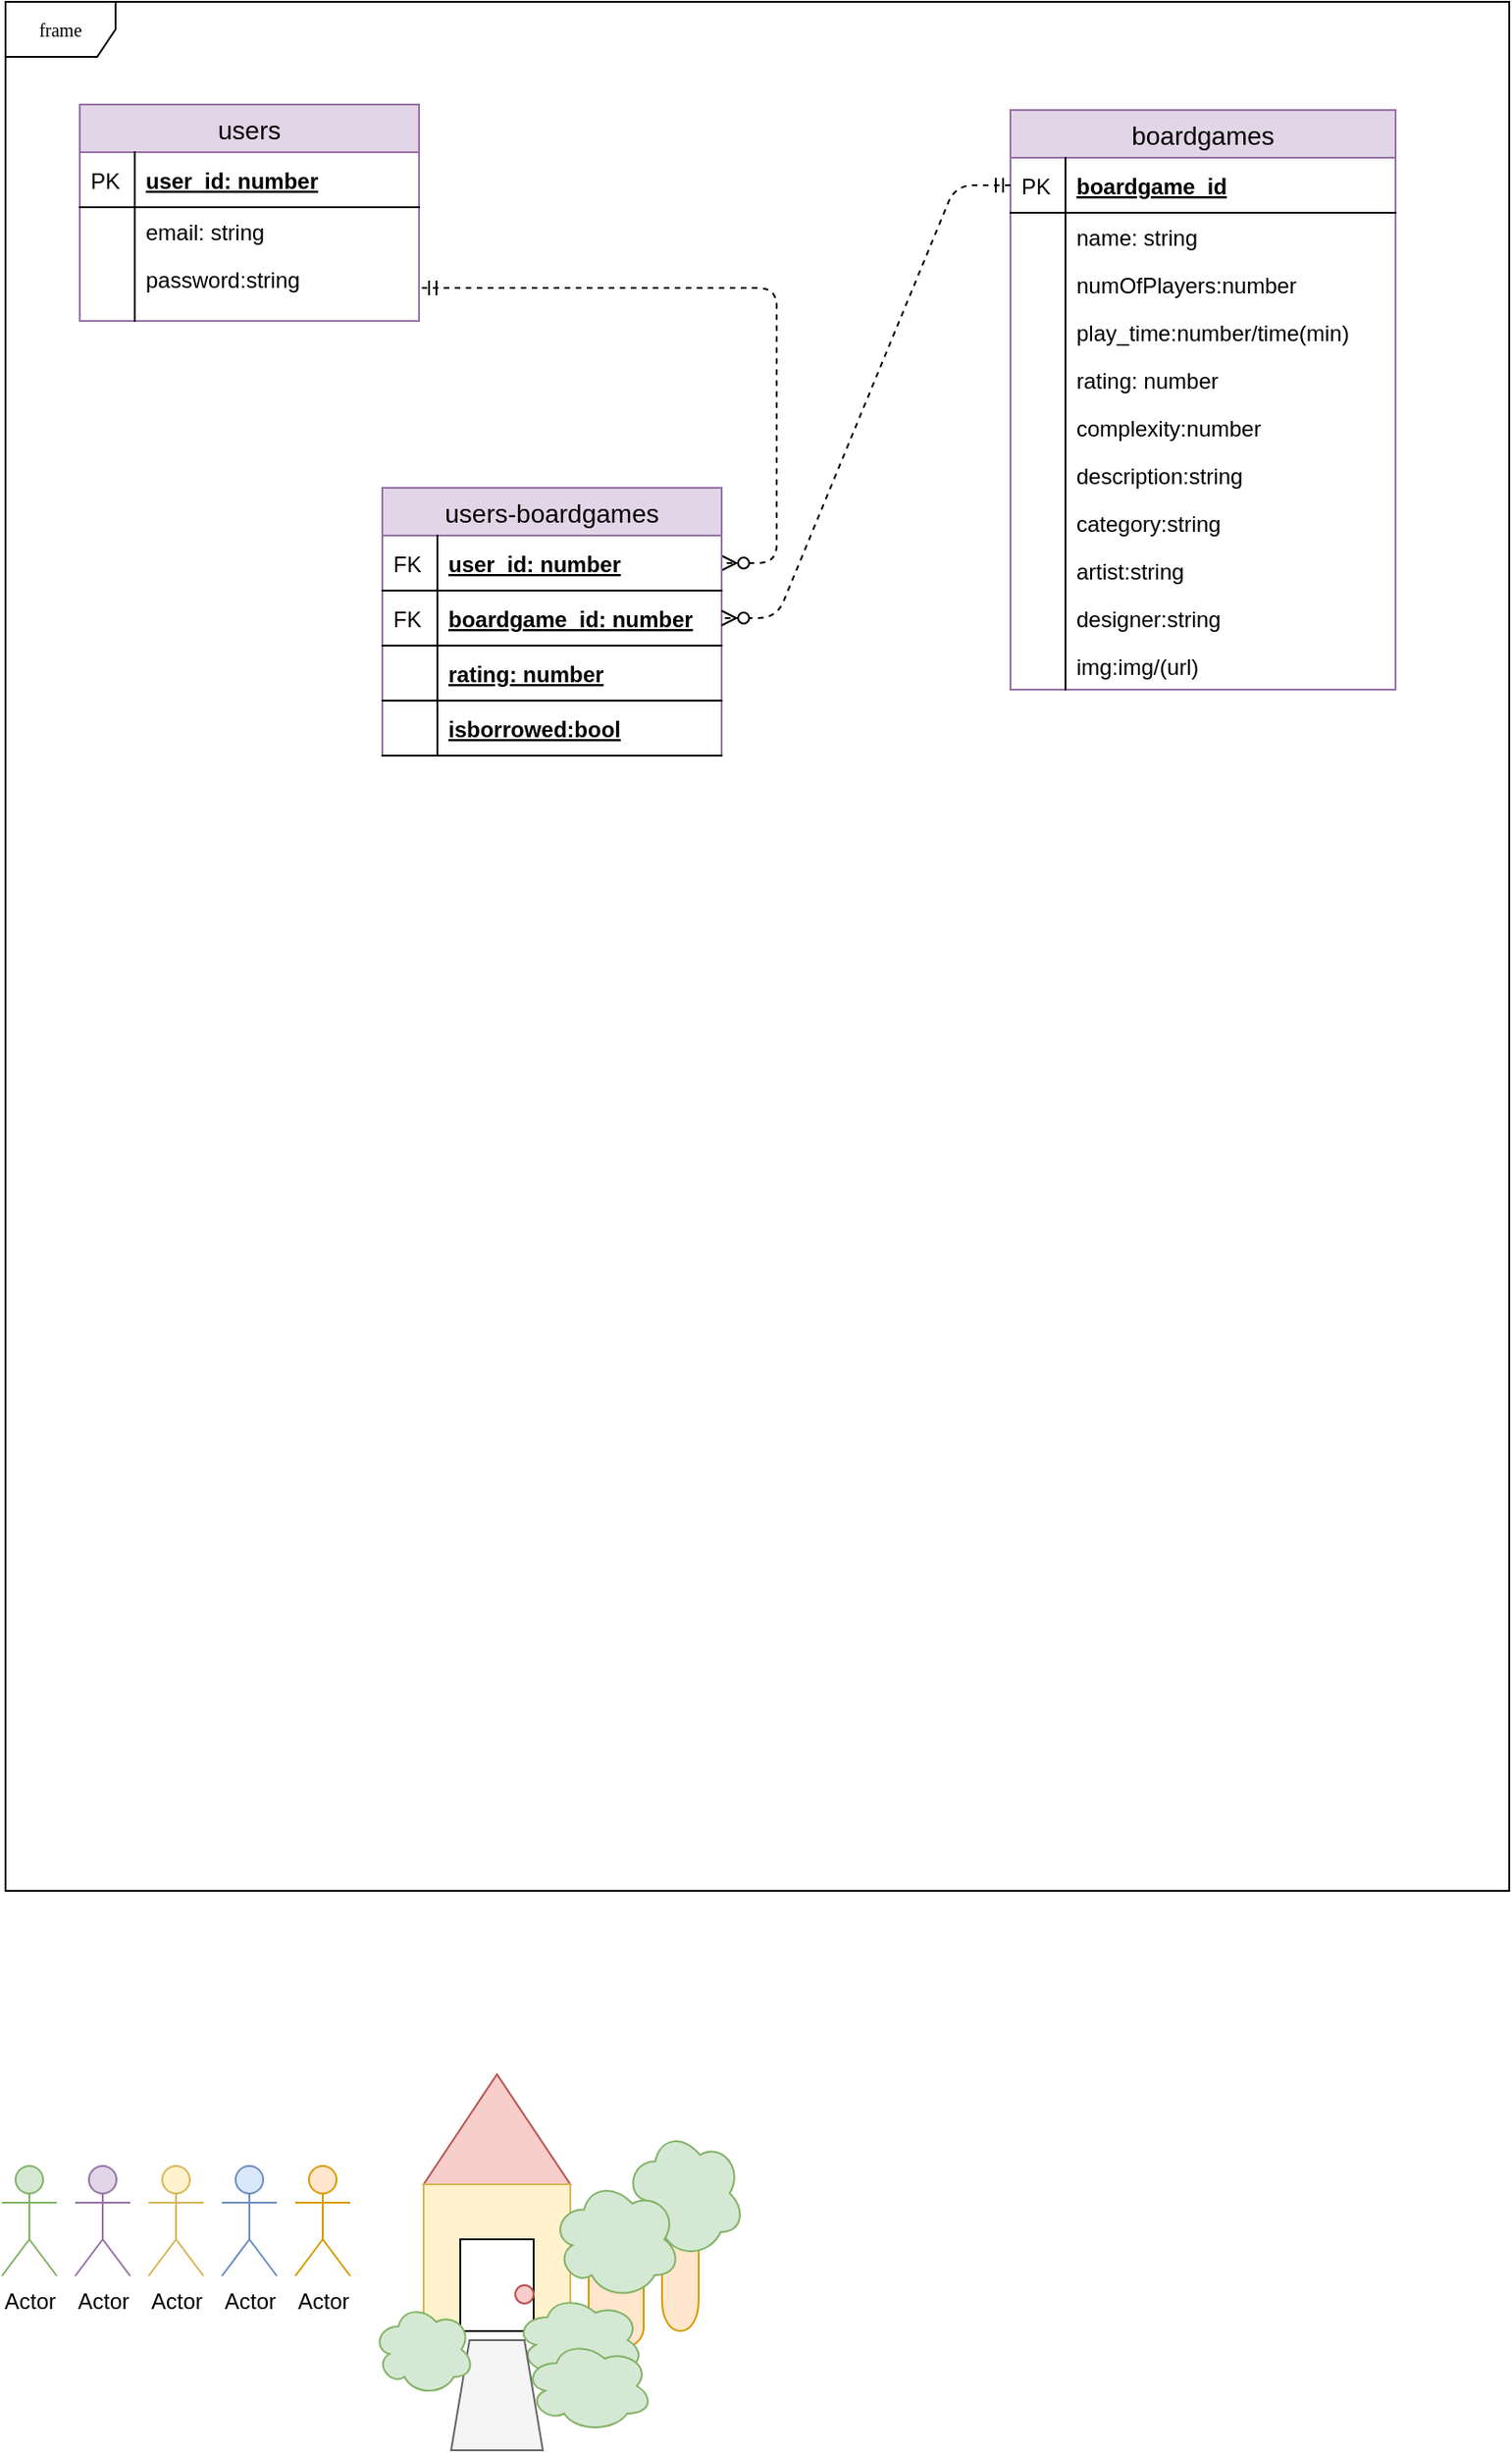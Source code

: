 <mxfile version="10.8.0" type="device"><diagram name="Page-1" id="c4acf3e9-155e-7222-9cf6-157b1a14988f"><mxGraphModel dx="1398" dy="796" grid="1" gridSize="10" guides="1" tooltips="1" connect="1" arrows="1" fold="1" page="1" pageScale="1" pageWidth="850" pageHeight="1100" background="#ffffff" math="0" shadow="0"><root><mxCell id="0"/><mxCell id="1" parent="0"/><mxCell id="gJv8UdwgS9YWCEmstfIS-50" value="" style="shape=cylinder;whiteSpace=wrap;html=1;boundedLbl=1;backgroundOutline=1;fillColor=#ffe6cc;strokeColor=#d79b00;" parent="1" vertex="1"><mxGeometry x="380" y="1205" width="20" height="85" as="geometry"/></mxCell><mxCell id="17acba5748e5396b-1" value="frame" style="shape=umlFrame;whiteSpace=wrap;html=1;rounded=0;shadow=0;comic=0;labelBackgroundColor=none;strokeColor=#000000;strokeWidth=1;fillColor=#ffffff;fontFamily=Verdana;fontSize=10;fontColor=#000000;align=center;" parent="1" vertex="1"><mxGeometry x="22" y="20" width="820" height="1030" as="geometry"/></mxCell><mxCell id="gJv8UdwgS9YWCEmstfIS-31" value="Actor" style="shape=umlActor;verticalLabelPosition=bottom;labelBackgroundColor=#ffffff;verticalAlign=top;html=1;outlineConnect=0;fillColor=#e1d5e7;strokeColor=#9673a6;" parent="1" vertex="1"><mxGeometry x="60" y="1200" width="30" height="60" as="geometry"/></mxCell><mxCell id="gJv8UdwgS9YWCEmstfIS-32" value="Actor" style="shape=umlActor;verticalLabelPosition=bottom;labelBackgroundColor=#ffffff;verticalAlign=top;html=1;outlineConnect=0;fillColor=#d5e8d4;strokeColor=#82b366;" parent="1" vertex="1"><mxGeometry x="20" y="1200" width="30" height="60" as="geometry"/></mxCell><mxCell id="gJv8UdwgS9YWCEmstfIS-33" value="Actor" style="shape=umlActor;verticalLabelPosition=bottom;labelBackgroundColor=#ffffff;verticalAlign=top;html=1;outlineConnect=0;fillColor=#fff2cc;strokeColor=#d6b656;" parent="1" vertex="1"><mxGeometry x="100" y="1200" width="30" height="60" as="geometry"/></mxCell><mxCell id="gJv8UdwgS9YWCEmstfIS-34" value="Actor" style="shape=umlActor;verticalLabelPosition=bottom;labelBackgroundColor=#ffffff;verticalAlign=top;html=1;outlineConnect=0;fillColor=#dae8fc;strokeColor=#6c8ebf;" parent="1" vertex="1"><mxGeometry x="140" y="1200" width="30" height="60" as="geometry"/></mxCell><mxCell id="gJv8UdwgS9YWCEmstfIS-35" value="Actor" style="shape=umlActor;verticalLabelPosition=bottom;labelBackgroundColor=#ffffff;verticalAlign=top;html=1;outlineConnect=0;fillColor=#ffe6cc;strokeColor=#d79b00;" parent="1" vertex="1"><mxGeometry x="180" y="1200" width="30" height="60" as="geometry"/></mxCell><mxCell id="gJv8UdwgS9YWCEmstfIS-38" value="" style="triangle;whiteSpace=wrap;html=1;rotation=-90;fillColor=#f8cecc;strokeColor=#b85450;" parent="1" vertex="1"><mxGeometry x="260" y="1140" width="60" height="80" as="geometry"/></mxCell><mxCell id="gJv8UdwgS9YWCEmstfIS-39" value="" style="whiteSpace=wrap;html=1;aspect=fixed;direction=west;fillColor=#fff2cc;strokeColor=#d6b656;" parent="1" vertex="1"><mxGeometry x="250" y="1210" width="80" height="80" as="geometry"/></mxCell><mxCell id="gJv8UdwgS9YWCEmstfIS-40" value="" style="rounded=0;whiteSpace=wrap;html=1;" parent="1" vertex="1"><mxGeometry x="270" y="1240" width="40" height="50" as="geometry"/></mxCell><mxCell id="gJv8UdwgS9YWCEmstfIS-41" value="" style="ellipse;whiteSpace=wrap;html=1;aspect=fixed;fillColor=#f8cecc;strokeColor=#b85450;" parent="1" vertex="1"><mxGeometry x="300" y="1265" width="10" height="10" as="geometry"/></mxCell><mxCell id="gJv8UdwgS9YWCEmstfIS-42" value="" style="shape=cylinder;whiteSpace=wrap;html=1;boundedLbl=1;backgroundOutline=1;fillColor=#ffe6cc;strokeColor=#d79b00;" parent="1" vertex="1"><mxGeometry x="340" y="1240" width="30" height="60" as="geometry"/></mxCell><mxCell id="gJv8UdwgS9YWCEmstfIS-44" value="" style="ellipse;shape=cloud;whiteSpace=wrap;html=1;fillColor=#d5e8d4;strokeColor=#82b366;" parent="1" vertex="1"><mxGeometry x="300" y="1270" width="70" height="50" as="geometry"/></mxCell><mxCell id="gJv8UdwgS9YWCEmstfIS-45" value="" style="shape=trapezoid;perimeter=trapezoidPerimeter;whiteSpace=wrap;html=1;fillColor=#f5f5f5;strokeColor=#666666;fontColor=#333333;" parent="1" vertex="1"><mxGeometry x="265" y="1295" width="50" height="60" as="geometry"/></mxCell><mxCell id="gJv8UdwgS9YWCEmstfIS-47" value="" style="ellipse;shape=cloud;whiteSpace=wrap;html=1;fillColor=#d5e8d4;strokeColor=#82b366;" parent="1" vertex="1"><mxGeometry x="305" y="1295" width="70" height="50" as="geometry"/></mxCell><mxCell id="gJv8UdwgS9YWCEmstfIS-48" value="" style="ellipse;shape=cloud;whiteSpace=wrap;html=1;fillColor=#d5e8d4;strokeColor=#82b366;" parent="1" vertex="1"><mxGeometry x="222.5" y="1275" width="55" height="50" as="geometry"/></mxCell><mxCell id="gJv8UdwgS9YWCEmstfIS-49" value="" style="ellipse;shape=cloud;whiteSpace=wrap;html=1;fillColor=#d5e8d4;strokeColor=#82b366;" parent="1" vertex="1"><mxGeometry x="360" y="1180" width="65" height="70" as="geometry"/></mxCell><mxCell id="gJv8UdwgS9YWCEmstfIS-43" value="" style="ellipse;shape=cloud;whiteSpace=wrap;html=1;fillColor=#d5e8d4;strokeColor=#82b366;" parent="1" vertex="1"><mxGeometry x="320" y="1207.5" width="70" height="65" as="geometry"/></mxCell><mxCell id="gJv8UdwgS9YWCEmstfIS-53" value="users" style="swimlane;fontStyle=0;childLayout=stackLayout;horizontal=1;startSize=26;fillColor=#e1d5e7;horizontalStack=0;resizeParent=1;resizeParentMax=0;resizeLast=0;collapsible=1;marginBottom=0;swimlaneFillColor=#ffffff;align=center;fontSize=14;strokeColor=#9673a6;" parent="1" vertex="1"><mxGeometry x="62.5" y="76" width="185" height="118" as="geometry"/></mxCell><mxCell id="gJv8UdwgS9YWCEmstfIS-54" value="user_id: number" style="shape=partialRectangle;top=0;left=0;right=0;bottom=1;align=left;verticalAlign=middle;fillColor=none;spacingLeft=34;spacingRight=4;overflow=hidden;rotatable=0;points=[[0,0.5],[1,0.5]];portConstraint=eastwest;dropTarget=0;fontStyle=5;fontSize=12;" parent="gJv8UdwgS9YWCEmstfIS-53" vertex="1"><mxGeometry y="26" width="185" height="30" as="geometry"/></mxCell><mxCell id="gJv8UdwgS9YWCEmstfIS-55" value="PK" style="shape=partialRectangle;top=0;left=0;bottom=0;fillColor=none;align=left;verticalAlign=middle;spacingLeft=4;spacingRight=4;overflow=hidden;rotatable=0;points=[];portConstraint=eastwest;part=1;fontSize=12;" parent="gJv8UdwgS9YWCEmstfIS-54" vertex="1" connectable="0"><mxGeometry width="30" height="30" as="geometry"/></mxCell><mxCell id="gJv8UdwgS9YWCEmstfIS-56" value="email: string" style="shape=partialRectangle;top=0;left=0;right=0;bottom=0;align=left;verticalAlign=top;fillColor=none;spacingLeft=34;spacingRight=4;overflow=hidden;rotatable=0;points=[[0,0.5],[1,0.5]];portConstraint=eastwest;dropTarget=0;fontSize=12;" parent="gJv8UdwgS9YWCEmstfIS-53" vertex="1"><mxGeometry y="56" width="185" height="26" as="geometry"/></mxCell><mxCell id="gJv8UdwgS9YWCEmstfIS-57" value="" style="shape=partialRectangle;top=0;left=0;bottom=0;fillColor=none;align=left;verticalAlign=top;spacingLeft=4;spacingRight=4;overflow=hidden;rotatable=0;points=[];portConstraint=eastwest;part=1;fontSize=12;" parent="gJv8UdwgS9YWCEmstfIS-56" vertex="1" connectable="0"><mxGeometry width="30" height="26" as="geometry"/></mxCell><mxCell id="gJv8UdwgS9YWCEmstfIS-58" value="password:string" style="shape=partialRectangle;top=0;left=0;right=0;bottom=0;align=left;verticalAlign=top;fillColor=none;spacingLeft=34;spacingRight=4;overflow=hidden;rotatable=0;points=[[0,0.5],[1,0.5]];portConstraint=eastwest;dropTarget=0;fontSize=12;" parent="gJv8UdwgS9YWCEmstfIS-53" vertex="1"><mxGeometry y="82" width="185" height="26" as="geometry"/></mxCell><mxCell id="gJv8UdwgS9YWCEmstfIS-59" value="" style="shape=partialRectangle;top=0;left=0;bottom=0;fillColor=none;align=left;verticalAlign=top;spacingLeft=4;spacingRight=4;overflow=hidden;rotatable=0;points=[];portConstraint=eastwest;part=1;fontSize=12;" parent="gJv8UdwgS9YWCEmstfIS-58" vertex="1" connectable="0"><mxGeometry width="30" height="26" as="geometry"/></mxCell><mxCell id="gJv8UdwgS9YWCEmstfIS-62" value="" style="shape=partialRectangle;top=0;left=0;right=0;bottom=0;align=left;verticalAlign=top;fillColor=none;spacingLeft=34;spacingRight=4;overflow=hidden;rotatable=0;points=[[0,0.5],[1,0.5]];portConstraint=eastwest;dropTarget=0;fontSize=12;" parent="gJv8UdwgS9YWCEmstfIS-53" vertex="1"><mxGeometry y="108" width="185" height="10" as="geometry"/></mxCell><mxCell id="gJv8UdwgS9YWCEmstfIS-63" value="" style="shape=partialRectangle;top=0;left=0;bottom=0;fillColor=none;align=left;verticalAlign=top;spacingLeft=4;spacingRight=4;overflow=hidden;rotatable=0;points=[];portConstraint=eastwest;part=1;fontSize=12;" parent="gJv8UdwgS9YWCEmstfIS-62" vertex="1" connectable="0"><mxGeometry width="30" height="10" as="geometry"/></mxCell><mxCell id="gJv8UdwgS9YWCEmstfIS-64" value="boardgames" style="swimlane;fontStyle=0;childLayout=stackLayout;horizontal=1;startSize=26;fillColor=#e1d5e7;horizontalStack=0;resizeParent=1;resizeParentMax=0;resizeLast=0;collapsible=1;marginBottom=0;swimlaneFillColor=#ffffff;align=center;fontSize=14;strokeColor=#9673a6;" parent="1" vertex="1"><mxGeometry x="570" y="79" width="210" height="316" as="geometry"/></mxCell><mxCell id="gJv8UdwgS9YWCEmstfIS-65" value="boardgame_id" style="shape=partialRectangle;top=0;left=0;right=0;bottom=1;align=left;verticalAlign=middle;fillColor=none;spacingLeft=34;spacingRight=4;overflow=hidden;rotatable=0;points=[[0,0.5],[1,0.5]];portConstraint=eastwest;dropTarget=0;fontStyle=5;fontSize=12;" parent="gJv8UdwgS9YWCEmstfIS-64" vertex="1"><mxGeometry y="26" width="210" height="30" as="geometry"/></mxCell><mxCell id="gJv8UdwgS9YWCEmstfIS-66" value="PK" style="shape=partialRectangle;top=0;left=0;bottom=0;fillColor=none;align=left;verticalAlign=middle;spacingLeft=4;spacingRight=4;overflow=hidden;rotatable=0;points=[];portConstraint=eastwest;part=1;fontSize=12;" parent="gJv8UdwgS9YWCEmstfIS-65" vertex="1" connectable="0"><mxGeometry width="30" height="30" as="geometry"/></mxCell><mxCell id="gJv8UdwgS9YWCEmstfIS-205" value="name: string" style="shape=partialRectangle;top=0;left=0;right=0;bottom=0;align=left;verticalAlign=top;fillColor=none;spacingLeft=34;spacingRight=4;overflow=hidden;rotatable=0;points=[[0,0.5],[1,0.5]];portConstraint=eastwest;dropTarget=0;fontSize=12;" parent="gJv8UdwgS9YWCEmstfIS-64" vertex="1"><mxGeometry y="56" width="210" height="26" as="geometry"/></mxCell><mxCell id="gJv8UdwgS9YWCEmstfIS-206" value="" style="shape=partialRectangle;top=0;left=0;bottom=0;fillColor=none;align=left;verticalAlign=top;spacingLeft=4;spacingRight=4;overflow=hidden;rotatable=0;points=[];portConstraint=eastwest;part=1;fontSize=12;" parent="gJv8UdwgS9YWCEmstfIS-205" vertex="1" connectable="0"><mxGeometry width="30" height="26" as="geometry"/></mxCell><mxCell id="gJv8UdwgS9YWCEmstfIS-69" value="numOfPlayers:number" style="shape=partialRectangle;top=0;left=0;right=0;bottom=0;align=left;verticalAlign=top;fillColor=none;spacingLeft=34;spacingRight=4;overflow=hidden;rotatable=0;points=[[0,0.5],[1,0.5]];portConstraint=eastwest;dropTarget=0;fontSize=12;" parent="gJv8UdwgS9YWCEmstfIS-64" vertex="1"><mxGeometry y="82" width="210" height="26" as="geometry"/></mxCell><mxCell id="gJv8UdwgS9YWCEmstfIS-70" value="" style="shape=partialRectangle;top=0;left=0;bottom=0;fillColor=none;align=left;verticalAlign=top;spacingLeft=4;spacingRight=4;overflow=hidden;rotatable=0;points=[];portConstraint=eastwest;part=1;fontSize=12;" parent="gJv8UdwgS9YWCEmstfIS-69" vertex="1" connectable="0"><mxGeometry width="30" height="26" as="geometry"/></mxCell><mxCell id="gJv8UdwgS9YWCEmstfIS-92" value="play_time:number/time(min)" style="shape=partialRectangle;top=0;left=0;right=0;bottom=0;align=left;verticalAlign=top;fillColor=none;spacingLeft=34;spacingRight=4;overflow=hidden;rotatable=0;points=[[0,0.5],[1,0.5]];portConstraint=eastwest;dropTarget=0;fontSize=12;" parent="gJv8UdwgS9YWCEmstfIS-64" vertex="1"><mxGeometry y="108" width="210" height="26" as="geometry"/></mxCell><mxCell id="gJv8UdwgS9YWCEmstfIS-93" value="" style="shape=partialRectangle;top=0;left=0;bottom=0;fillColor=none;align=left;verticalAlign=top;spacingLeft=4;spacingRight=4;overflow=hidden;rotatable=0;points=[];portConstraint=eastwest;part=1;fontSize=12;" parent="gJv8UdwgS9YWCEmstfIS-92" vertex="1" connectable="0"><mxGeometry width="30" height="26" as="geometry"/></mxCell><mxCell id="gJv8UdwgS9YWCEmstfIS-71" value="rating: number" style="shape=partialRectangle;top=0;left=0;right=0;bottom=0;align=left;verticalAlign=top;fillColor=none;spacingLeft=34;spacingRight=4;overflow=hidden;rotatable=0;points=[[0,0.5],[1,0.5]];portConstraint=eastwest;dropTarget=0;fontSize=12;" parent="gJv8UdwgS9YWCEmstfIS-64" vertex="1"><mxGeometry y="134" width="210" height="26" as="geometry"/></mxCell><mxCell id="gJv8UdwgS9YWCEmstfIS-72" value="" style="shape=partialRectangle;top=0;left=0;bottom=0;fillColor=none;align=left;verticalAlign=top;spacingLeft=4;spacingRight=4;overflow=hidden;rotatable=0;points=[];portConstraint=eastwest;part=1;fontSize=12;" parent="gJv8UdwgS9YWCEmstfIS-71" vertex="1" connectable="0"><mxGeometry width="30" height="26" as="geometry"/></mxCell><mxCell id="gJv8UdwgS9YWCEmstfIS-78" value="complexity:number" style="shape=partialRectangle;top=0;left=0;right=0;bottom=0;align=left;verticalAlign=top;fillColor=none;spacingLeft=34;spacingRight=4;overflow=hidden;rotatable=0;points=[[0,0.5],[1,0.5]];portConstraint=eastwest;dropTarget=0;fontSize=12;" parent="gJv8UdwgS9YWCEmstfIS-64" vertex="1"><mxGeometry y="160" width="210" height="26" as="geometry"/></mxCell><mxCell id="gJv8UdwgS9YWCEmstfIS-79" value="" style="shape=partialRectangle;top=0;left=0;bottom=0;fillColor=none;align=left;verticalAlign=top;spacingLeft=4;spacingRight=4;overflow=hidden;rotatable=0;points=[];portConstraint=eastwest;part=1;fontSize=12;" parent="gJv8UdwgS9YWCEmstfIS-78" vertex="1" connectable="0"><mxGeometry width="30" height="26" as="geometry"/></mxCell><mxCell id="gJv8UdwgS9YWCEmstfIS-80" value="description:string" style="shape=partialRectangle;top=0;left=0;right=0;bottom=0;align=left;verticalAlign=top;fillColor=none;spacingLeft=34;spacingRight=4;overflow=hidden;rotatable=0;points=[[0,0.5],[1,0.5]];portConstraint=eastwest;dropTarget=0;fontSize=12;" parent="gJv8UdwgS9YWCEmstfIS-64" vertex="1"><mxGeometry y="186" width="210" height="26" as="geometry"/></mxCell><mxCell id="gJv8UdwgS9YWCEmstfIS-81" value="" style="shape=partialRectangle;top=0;left=0;bottom=0;fillColor=none;align=left;verticalAlign=top;spacingLeft=4;spacingRight=4;overflow=hidden;rotatable=0;points=[];portConstraint=eastwest;part=1;fontSize=12;" parent="gJv8UdwgS9YWCEmstfIS-80" vertex="1" connectable="0"><mxGeometry width="30" height="26" as="geometry"/></mxCell><mxCell id="gJv8UdwgS9YWCEmstfIS-82" value="category:string" style="shape=partialRectangle;top=0;left=0;right=0;bottom=0;align=left;verticalAlign=top;fillColor=none;spacingLeft=34;spacingRight=4;overflow=hidden;rotatable=0;points=[[0,0.5],[1,0.5]];portConstraint=eastwest;dropTarget=0;fontSize=12;" parent="gJv8UdwgS9YWCEmstfIS-64" vertex="1"><mxGeometry y="212" width="210" height="26" as="geometry"/></mxCell><mxCell id="gJv8UdwgS9YWCEmstfIS-83" value="" style="shape=partialRectangle;top=0;left=0;bottom=0;fillColor=none;align=left;verticalAlign=top;spacingLeft=4;spacingRight=4;overflow=hidden;rotatable=0;points=[];portConstraint=eastwest;part=1;fontSize=12;" parent="gJv8UdwgS9YWCEmstfIS-82" vertex="1" connectable="0"><mxGeometry width="30" height="26" as="geometry"/></mxCell><mxCell id="gJv8UdwgS9YWCEmstfIS-84" value="artist:string" style="shape=partialRectangle;top=0;left=0;right=0;bottom=0;align=left;verticalAlign=top;fillColor=none;spacingLeft=34;spacingRight=4;overflow=hidden;rotatable=0;points=[[0,0.5],[1,0.5]];portConstraint=eastwest;dropTarget=0;fontSize=12;" parent="gJv8UdwgS9YWCEmstfIS-64" vertex="1"><mxGeometry y="238" width="210" height="26" as="geometry"/></mxCell><mxCell id="gJv8UdwgS9YWCEmstfIS-85" value="" style="shape=partialRectangle;top=0;left=0;bottom=0;fillColor=none;align=left;verticalAlign=top;spacingLeft=4;spacingRight=4;overflow=hidden;rotatable=0;points=[];portConstraint=eastwest;part=1;fontSize=12;" parent="gJv8UdwgS9YWCEmstfIS-84" vertex="1" connectable="0"><mxGeometry width="30" height="26" as="geometry"/></mxCell><mxCell id="gJv8UdwgS9YWCEmstfIS-86" value="designer:string" style="shape=partialRectangle;top=0;left=0;right=0;bottom=0;align=left;verticalAlign=top;fillColor=none;spacingLeft=34;spacingRight=4;overflow=hidden;rotatable=0;points=[[0,0.5],[1,0.5]];portConstraint=eastwest;dropTarget=0;fontSize=12;" parent="gJv8UdwgS9YWCEmstfIS-64" vertex="1"><mxGeometry y="264" width="210" height="26" as="geometry"/></mxCell><mxCell id="gJv8UdwgS9YWCEmstfIS-87" value="" style="shape=partialRectangle;top=0;left=0;bottom=0;fillColor=none;align=left;verticalAlign=top;spacingLeft=4;spacingRight=4;overflow=hidden;rotatable=0;points=[];portConstraint=eastwest;part=1;fontSize=12;" parent="gJv8UdwgS9YWCEmstfIS-86" vertex="1" connectable="0"><mxGeometry width="30" height="26" as="geometry"/></mxCell><mxCell id="gJv8UdwgS9YWCEmstfIS-90" value="img:img/(url)" style="shape=partialRectangle;top=0;left=0;right=0;bottom=0;align=left;verticalAlign=top;fillColor=none;spacingLeft=34;spacingRight=4;overflow=hidden;rotatable=0;points=[[0,0.5],[1,0.5]];portConstraint=eastwest;dropTarget=0;fontSize=12;" parent="gJv8UdwgS9YWCEmstfIS-64" vertex="1"><mxGeometry y="290" width="210" height="26" as="geometry"/></mxCell><mxCell id="gJv8UdwgS9YWCEmstfIS-91" value="" style="shape=partialRectangle;top=0;left=0;bottom=0;fillColor=none;align=left;verticalAlign=top;spacingLeft=4;spacingRight=4;overflow=hidden;rotatable=0;points=[];portConstraint=eastwest;part=1;fontSize=12;" parent="gJv8UdwgS9YWCEmstfIS-90" vertex="1" connectable="0"><mxGeometry width="30" height="26" as="geometry"/></mxCell><mxCell id="gJv8UdwgS9YWCEmstfIS-203" value="" style="edgeStyle=entityRelationEdgeStyle;fontSize=12;html=1;endArrow=ERzeroToMany;startArrow=ERmandOne;dashed=1;exitX=1.008;exitY=-0.8;exitDx=0;exitDy=0;exitPerimeter=0;" parent="1" source="gJv8UdwgS9YWCEmstfIS-62" target="QU42yHzrtpr4UO0FLvII-2" edge="1"><mxGeometry width="100" height="100" relative="1" as="geometry"><mxPoint x="263" y="240" as="sourcePoint"/><mxPoint x="300" y="410" as="targetPoint"/></mxGeometry></mxCell><mxCell id="QU42yHzrtpr4UO0FLvII-1" value="users-boardgames" style="swimlane;fontStyle=0;childLayout=stackLayout;horizontal=1;startSize=26;fillColor=#e1d5e7;horizontalStack=0;resizeParent=1;resizeParentMax=0;resizeLast=0;collapsible=1;marginBottom=0;swimlaneFillColor=#ffffff;align=center;fontSize=14;strokeColor=#9673a6;" parent="1" vertex="1"><mxGeometry x="227.5" y="285" width="185" height="146" as="geometry"/></mxCell><mxCell id="QU42yHzrtpr4UO0FLvII-2" value="user_id: number" style="shape=partialRectangle;top=0;left=0;right=0;bottom=1;align=left;verticalAlign=middle;fillColor=none;spacingLeft=34;spacingRight=4;overflow=hidden;rotatable=0;points=[[0,0.5],[1,0.5]];portConstraint=eastwest;dropTarget=0;fontStyle=5;fontSize=12;" parent="QU42yHzrtpr4UO0FLvII-1" vertex="1"><mxGeometry y="26" width="185" height="30" as="geometry"/></mxCell><mxCell id="QU42yHzrtpr4UO0FLvII-3" value="FK" style="shape=partialRectangle;top=0;left=0;bottom=0;fillColor=none;align=left;verticalAlign=middle;spacingLeft=4;spacingRight=4;overflow=hidden;rotatable=0;points=[];portConstraint=eastwest;part=1;fontSize=12;" parent="QU42yHzrtpr4UO0FLvII-2" vertex="1" connectable="0"><mxGeometry width="30" height="30" as="geometry"/></mxCell><mxCell id="QU42yHzrtpr4UO0FLvII-10" value="boardgame_id: number" style="shape=partialRectangle;top=0;left=0;right=0;bottom=1;align=left;verticalAlign=middle;fillColor=none;spacingLeft=34;spacingRight=4;overflow=hidden;rotatable=0;points=[[0,0.5],[1,0.5]];portConstraint=eastwest;dropTarget=0;fontStyle=5;fontSize=12;" parent="QU42yHzrtpr4UO0FLvII-1" vertex="1"><mxGeometry y="56" width="185" height="30" as="geometry"/></mxCell><mxCell id="QU42yHzrtpr4UO0FLvII-11" value="FK" style="shape=partialRectangle;top=0;left=0;bottom=0;fillColor=none;align=left;verticalAlign=middle;spacingLeft=4;spacingRight=4;overflow=hidden;rotatable=0;points=[];portConstraint=eastwest;part=1;fontSize=12;" parent="QU42yHzrtpr4UO0FLvII-10" vertex="1" connectable="0"><mxGeometry width="30" height="30" as="geometry"/></mxCell><mxCell id="QU42yHzrtpr4UO0FLvII-12" value="rating: number" style="shape=partialRectangle;top=0;left=0;right=0;bottom=1;align=left;verticalAlign=middle;fillColor=none;spacingLeft=34;spacingRight=4;overflow=hidden;rotatable=0;points=[[0,0.5],[1,0.5]];portConstraint=eastwest;dropTarget=0;fontStyle=5;fontSize=12;" parent="QU42yHzrtpr4UO0FLvII-1" vertex="1"><mxGeometry y="86" width="185" height="30" as="geometry"/></mxCell><mxCell id="QU42yHzrtpr4UO0FLvII-13" value="" style="shape=partialRectangle;top=0;left=0;bottom=0;fillColor=none;align=left;verticalAlign=middle;spacingLeft=4;spacingRight=4;overflow=hidden;rotatable=0;points=[];portConstraint=eastwest;part=1;fontSize=12;" parent="QU42yHzrtpr4UO0FLvII-12" vertex="1" connectable="0"><mxGeometry width="30" height="30" as="geometry"/></mxCell><mxCell id="s9vhiSJO1SVod807ARq2-1" value="isborrowed:bool" style="shape=partialRectangle;top=0;left=0;right=0;bottom=1;align=left;verticalAlign=middle;fillColor=none;spacingLeft=34;spacingRight=4;overflow=hidden;rotatable=0;points=[[0,0.5],[1,0.5]];portConstraint=eastwest;dropTarget=0;fontStyle=5;fontSize=12;" vertex="1" parent="QU42yHzrtpr4UO0FLvII-1"><mxGeometry y="116" width="185" height="30" as="geometry"/></mxCell><mxCell id="s9vhiSJO1SVod807ARq2-2" value="" style="shape=partialRectangle;top=0;left=0;bottom=0;fillColor=none;align=left;verticalAlign=middle;spacingLeft=4;spacingRight=4;overflow=hidden;rotatable=0;points=[];portConstraint=eastwest;part=1;fontSize=12;" vertex="1" connectable="0" parent="s9vhiSJO1SVod807ARq2-1"><mxGeometry width="30" height="30" as="geometry"/></mxCell><mxCell id="QU42yHzrtpr4UO0FLvII-14" value="" style="edgeStyle=entityRelationEdgeStyle;fontSize=12;html=1;endArrow=ERzeroToMany;startArrow=ERmandOne;dashed=1;" parent="1" source="gJv8UdwgS9YWCEmstfIS-65" target="QU42yHzrtpr4UO0FLvII-10" edge="1"><mxGeometry width="100" height="100" relative="1" as="geometry"><mxPoint x="501.676" y="157.294" as="sourcePoint"/><mxPoint x="492.265" y="369.059" as="targetPoint"/></mxGeometry></mxCell></root></mxGraphModel></diagram></mxfile>